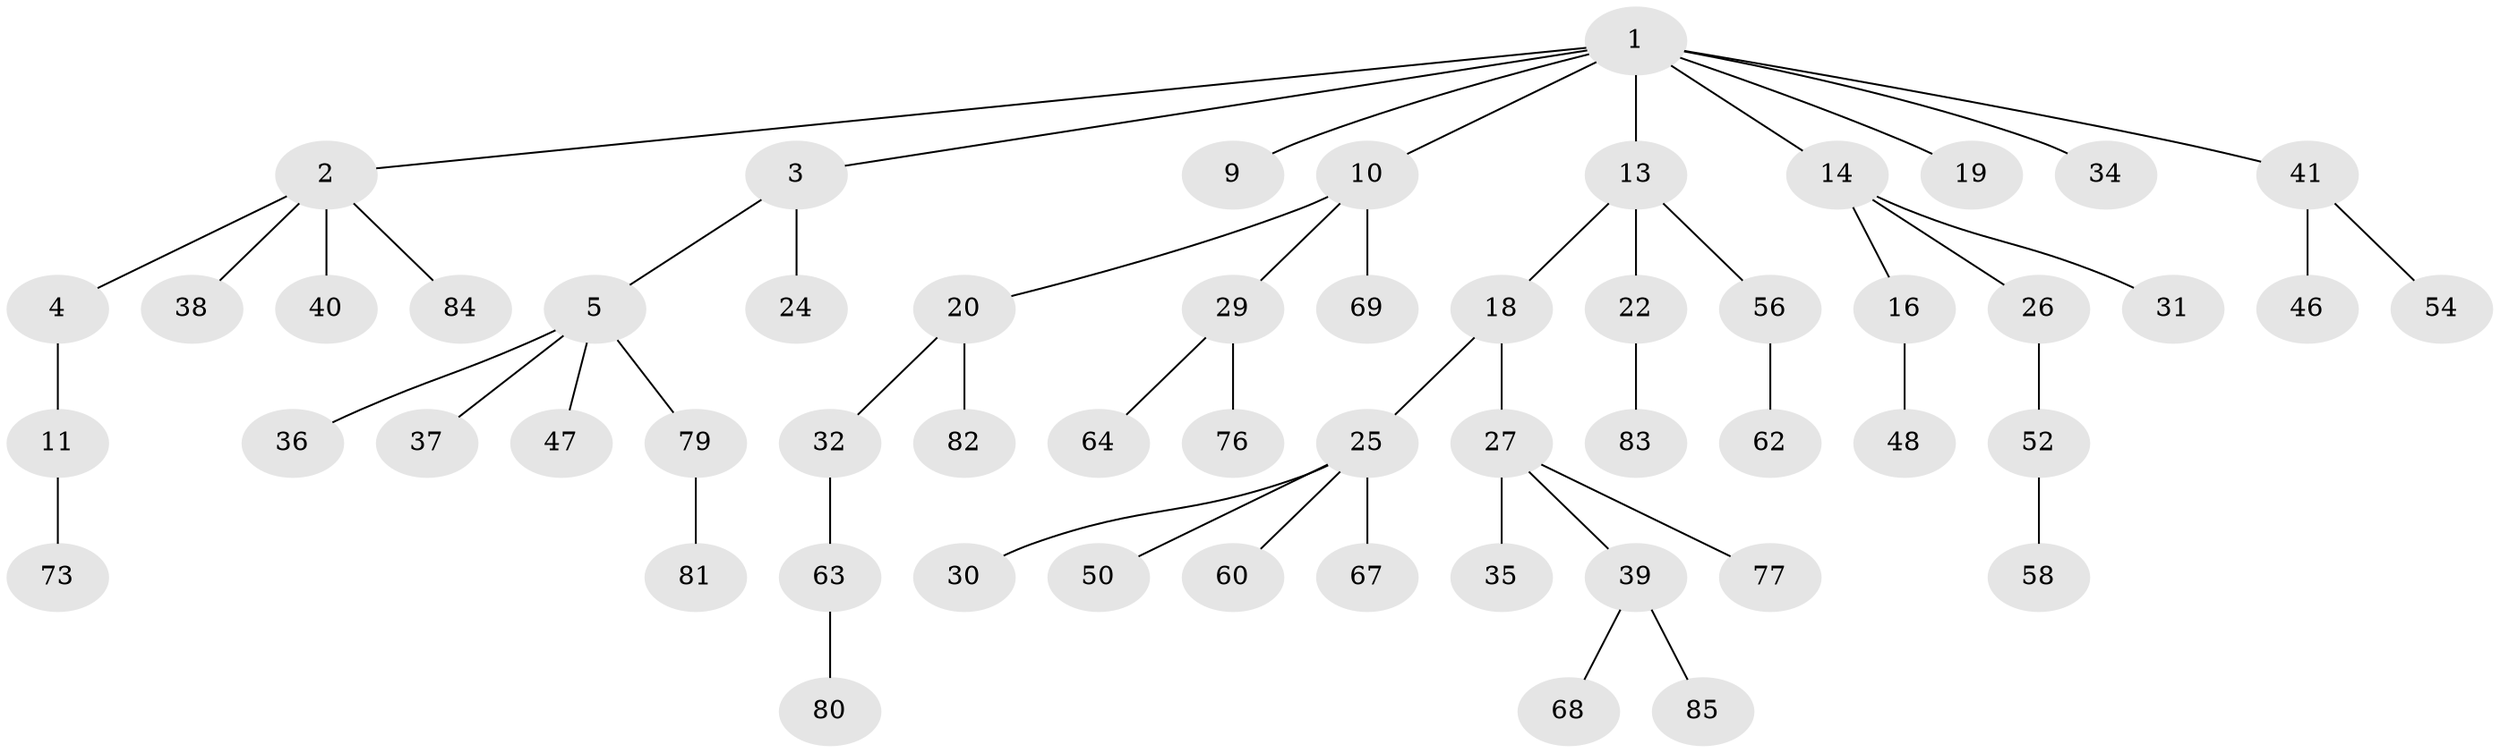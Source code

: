 // original degree distribution, {9: 0.011764705882352941, 5: 0.023529411764705882, 3: 0.11764705882352941, 2: 0.2823529411764706, 4: 0.07058823529411765, 1: 0.4823529411764706, 6: 0.011764705882352941}
// Generated by graph-tools (version 1.1) at 2025/42/03/06/25 10:42:03]
// undirected, 56 vertices, 55 edges
graph export_dot {
graph [start="1"]
  node [color=gray90,style=filled];
  1 [super="+12"];
  2 [super="+15"];
  3 [super="+6"];
  4 [super="+7"];
  5 [super="+8"];
  9;
  10 [super="+71"];
  11 [super="+43"];
  13 [super="+17"];
  14;
  16 [super="+44"];
  18 [super="+21"];
  19;
  20 [super="+28"];
  22 [super="+23"];
  24;
  25 [super="+78"];
  26 [super="+66"];
  27 [super="+70"];
  29 [super="+65"];
  30 [super="+33"];
  31 [super="+42"];
  32;
  34 [super="+51"];
  35;
  36 [super="+45"];
  37;
  38 [super="+55"];
  39 [super="+53"];
  40 [super="+61"];
  41 [super="+57"];
  46;
  47 [super="+49"];
  48;
  50;
  52;
  54;
  56 [super="+59"];
  58 [super="+74"];
  60;
  62;
  63 [super="+72"];
  64;
  67;
  68;
  69 [super="+75"];
  73;
  76;
  77;
  79;
  80;
  81;
  82;
  83;
  84;
  85;
  1 -- 2;
  1 -- 3;
  1 -- 9;
  1 -- 10;
  1 -- 13;
  1 -- 19;
  1 -- 34;
  1 -- 41;
  1 -- 14;
  2 -- 4;
  2 -- 40;
  2 -- 84;
  2 -- 38;
  3 -- 5;
  3 -- 24;
  4 -- 11;
  5 -- 37;
  5 -- 47;
  5 -- 36;
  5 -- 79;
  10 -- 20;
  10 -- 29;
  10 -- 69;
  11 -- 73;
  13 -- 56;
  13 -- 18;
  13 -- 22;
  14 -- 16;
  14 -- 26;
  14 -- 31;
  16 -- 48;
  18 -- 25;
  18 -- 27;
  20 -- 32;
  20 -- 82;
  22 -- 83;
  25 -- 30;
  25 -- 50;
  25 -- 60;
  25 -- 67;
  26 -- 52;
  27 -- 35;
  27 -- 39;
  27 -- 77;
  29 -- 64;
  29 -- 76;
  32 -- 63;
  39 -- 85;
  39 -- 68;
  41 -- 46;
  41 -- 54;
  52 -- 58;
  56 -- 62;
  63 -- 80;
  79 -- 81;
}
